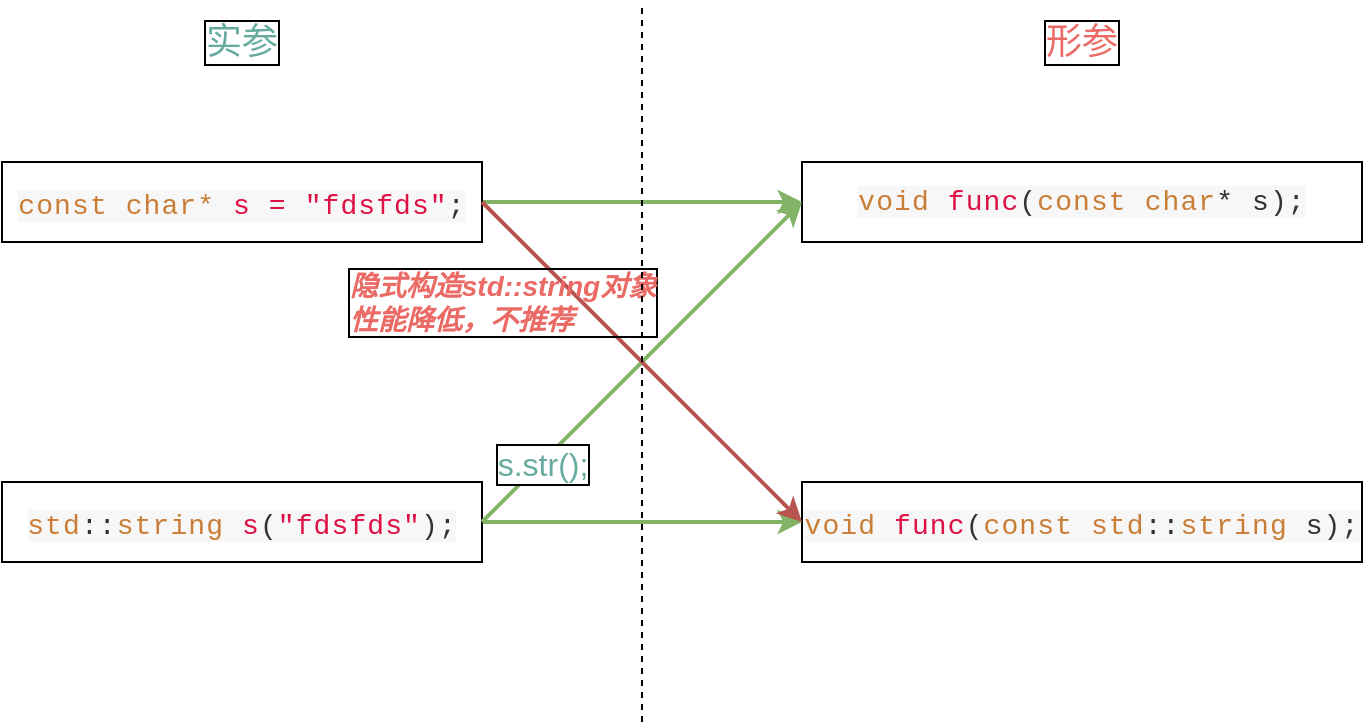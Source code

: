 <mxfile version="17.4.4" type="github">
  <diagram id="l3jzZtHm_ynfCJKRMoYy" name="Page-1">
    <mxGraphModel dx="1422" dy="754" grid="1" gridSize="10" guides="1" tooltips="1" connect="1" arrows="1" fold="1" page="1" pageScale="1" pageWidth="827" pageHeight="1169" math="0" shadow="0">
      <root>
        <mxCell id="0" />
        <mxCell id="1" parent="0" />
        <mxCell id="SaC81yeUVhlWyohO7RTg-1" value="&lt;span class=&quot;code-snippet__function&quot; style=&quot;margin: 0px ; padding: 0px ; outline: 0px ; max-width: 1000% ; color: rgb(51 , 51 , 51) ; font-family: &amp;#34;consolas&amp;#34; , &amp;#34;liberation mono&amp;#34; , &amp;#34;menlo&amp;#34; , &amp;#34;courier&amp;#34; , monospace ; font-size: 14px ; letter-spacing: 0.544px ; text-align: left ; background-color: rgba(0 , 0 , 0 , 0.03) ; visibility: visible ; box-sizing: border-box ; overflow-wrap: break-word&quot;&gt;&lt;span class=&quot;code-snippet__keyword&quot; style=&quot;margin: 0px ; padding: 0px ; outline: 0px ; max-width: 1000% ; box-sizing: border-box ; overflow-wrap: break-word ; color: rgb(202 , 125 , 55) ; visibility: visible&quot;&gt;void&lt;/span&gt; &lt;span class=&quot;code-snippet__title&quot; style=&quot;margin: 0px ; padding: 0px ; outline: 0px ; max-width: 1000% ; box-sizing: border-box ; overflow-wrap: break-word ; color: rgb(221 , 17 , 68) ; visibility: visible&quot;&gt;func&lt;/span&gt;&lt;span class=&quot;code-snippet__params&quot; style=&quot;margin: 0px ; padding: 0px ; outline: 0px ; max-width: 1000% ; box-sizing: border-box ; overflow-wrap: break-word ; visibility: visible&quot;&gt;(&lt;span class=&quot;code-snippet__keyword&quot; style=&quot;margin: 0px ; padding: 0px ; outline: 0px ; max-width: 1000% ; box-sizing: border-box ; overflow-wrap: break-word ; color: rgb(202 , 125 , 55) ; visibility: visible&quot;&gt;const&lt;/span&gt; &lt;span class=&quot;code-snippet__keyword&quot; style=&quot;margin: 0px ; padding: 0px ; outline: 0px ; max-width: 1000% ; box-sizing: border-box ; overflow-wrap: break-word ; color: rgb(202 , 125 , 55) ; visibility: visible&quot;&gt;char&lt;/span&gt;* s)&lt;/span&gt;&lt;/span&gt;&lt;span style=&quot;color: rgb(51 , 51 , 51) ; font-family: &amp;#34;consolas&amp;#34; , &amp;#34;liberation mono&amp;#34; , &amp;#34;menlo&amp;#34; , &amp;#34;courier&amp;#34; , monospace ; font-size: 14px ; letter-spacing: 0.544px ; text-align: left ; background-color: rgba(0 , 0 , 0 , 0.03)&quot;&gt;;&lt;/span&gt;" style="rounded=0;whiteSpace=wrap;html=1;" vertex="1" parent="1">
          <mxGeometry x="480" y="160" width="280" height="40" as="geometry" />
        </mxCell>
        <mxCell id="SaC81yeUVhlWyohO7RTg-2" value="&lt;span class=&quot;code-snippet__function&quot; style=&quot;margin: 0px ; padding: 0px ; outline: 0px ; max-width: 1000% ; color: rgb(51 , 51 , 51) ; font-family: &amp;#34;consolas&amp;#34; , &amp;#34;liberation mono&amp;#34; , &amp;#34;menlo&amp;#34; , &amp;#34;courier&amp;#34; , monospace ; font-size: 14px ; letter-spacing: 0.544px ; text-align: left ; background-color: rgba(0 , 0 , 0 , 0.03) ; visibility: visible ; box-sizing: border-box ; overflow-wrap: break-word&quot;&gt;&lt;span class=&quot;code-snippet__keyword&quot; style=&quot;margin: 0px ; padding: 0px ; outline: 0px ; max-width: 1000% ; box-sizing: border-box ; overflow-wrap: break-word ; color: rgb(202 , 125 , 55) ; visibility: visible&quot;&gt;void&lt;/span&gt; &lt;span class=&quot;code-snippet__title&quot; style=&quot;margin: 0px ; padding: 0px ; outline: 0px ; max-width: 1000% ; box-sizing: border-box ; overflow-wrap: break-word ; color: rgb(221 , 17 , 68) ; visibility: visible&quot;&gt;func&lt;/span&gt;&lt;span class=&quot;code-snippet__params&quot; style=&quot;margin: 0px ; padding: 0px ; outline: 0px ; max-width: 1000% ; box-sizing: border-box ; overflow-wrap: break-word ; visibility: visible&quot;&gt;(&lt;span class=&quot;code-snippet__keyword&quot; style=&quot;margin: 0px ; padding: 0px ; outline: 0px ; max-width: 1000% ; box-sizing: border-box ; overflow-wrap: break-word ; color: rgb(202 , 125 , 55) ; visibility: visible&quot;&gt;const&lt;/span&gt; &lt;span class=&quot;code-snippet__built_in&quot; style=&quot;margin: 0px ; padding: 0px ; outline: 0px ; max-width: 1000% ; box-sizing: border-box ; overflow-wrap: break-word ; color: rgb(202 , 125 , 55) ; visibility: visible&quot;&gt;std&lt;/span&gt;::&lt;span class=&quot;code-snippet__built_in&quot; style=&quot;margin: 0px ; padding: 0px ; outline: 0px ; max-width: 1000% ; box-sizing: border-box ; overflow-wrap: break-word ; color: rgb(202 , 125 , 55) ; visibility: visible&quot;&gt;string&lt;/span&gt;&amp;nbsp;s)&lt;/span&gt;&lt;/span&gt;&lt;span style=&quot;color: rgb(51 , 51 , 51) ; font-family: &amp;#34;consolas&amp;#34; , &amp;#34;liberation mono&amp;#34; , &amp;#34;menlo&amp;#34; , &amp;#34;courier&amp;#34; , monospace ; font-size: 14px ; letter-spacing: 0.544px ; text-align: left ; background-color: rgba(0 , 0 , 0 , 0.03)&quot;&gt;;&lt;/span&gt;" style="rounded=0;whiteSpace=wrap;html=1;fontSize=16;" vertex="1" parent="1">
          <mxGeometry x="480" y="320" width="280" height="40" as="geometry" />
        </mxCell>
        <mxCell id="SaC81yeUVhlWyohO7RTg-9" style="edgeStyle=orthogonalEdgeStyle;rounded=0;orthogonalLoop=1;jettySize=auto;html=1;fontSize=16;fontColor=#EA6B66;fillColor=#d5e8d4;strokeColor=#82b366;strokeWidth=2;" edge="1" parent="1" source="SaC81yeUVhlWyohO7RTg-3">
          <mxGeometry relative="1" as="geometry">
            <mxPoint x="480" y="180" as="targetPoint" />
          </mxGeometry>
        </mxCell>
        <mxCell id="SaC81yeUVhlWyohO7RTg-3" value="&lt;span class=&quot;code-snippet__function&quot; style=&quot;margin: 0px ; padding: 0px ; outline: 0px ; max-width: 1000% ; font-family: &amp;#34;consolas&amp;#34; , &amp;#34;liberation mono&amp;#34; , &amp;#34;menlo&amp;#34; , &amp;#34;courier&amp;#34; , monospace ; font-size: 14px ; letter-spacing: 0.544px ; text-align: left ; background-color: rgba(0 , 0 , 0 , 0.03) ; visibility: visible ; box-sizing: border-box ; overflow-wrap: break-word&quot;&gt;&lt;font color=&quot;#ca7d37&quot;&gt;const char*&amp;nbsp;&lt;/font&gt;&lt;/span&gt;&lt;span class=&quot;code-snippet__function&quot; style=&quot;margin: 0px ; padding: 0px ; outline: 0px ; max-width: 1000% ; color: rgb(51 , 51 , 51) ; font-family: &amp;#34;consolas&amp;#34; , &amp;#34;liberation mono&amp;#34; , &amp;#34;menlo&amp;#34; , &amp;#34;courier&amp;#34; , monospace ; font-size: 14px ; letter-spacing: 0.544px ; text-align: left ; background-color: rgba(0 , 0 , 0 , 0.03) ; visibility: visible ; box-sizing: border-box ; overflow-wrap: break-word&quot;&gt;&lt;span class=&quot;code-snippet__title&quot; style=&quot;margin: 0px ; padding: 0px ; outline: 0px ; max-width: 1000% ; box-sizing: border-box ; overflow-wrap: break-word ; color: rgb(221 , 17 , 68) ; visibility: visible&quot;&gt;s =&amp;nbsp;&lt;/span&gt;&lt;span class=&quot;code-snippet__params&quot; style=&quot;margin: 0px ; padding: 0px ; outline: 0px ; max-width: 1000% ; box-sizing: border-box ; overflow-wrap: break-word ; visibility: visible&quot;&gt;&lt;span class=&quot;code-snippet__string&quot; style=&quot;margin: 0px ; padding: 0px ; outline: 0px ; max-width: 1000% ; box-sizing: border-box ; overflow-wrap: break-word ; color: rgb(221 , 17 , 68) ; visibility: visible&quot;&gt;&quot;fdsfds&quot;&lt;/span&gt;&lt;/span&gt;&lt;/span&gt;&lt;span style=&quot;color: rgb(51 , 51 , 51) ; font-family: &amp;#34;consolas&amp;#34; , &amp;#34;liberation mono&amp;#34; , &amp;#34;menlo&amp;#34; , &amp;#34;courier&amp;#34; , monospace ; font-size: 14px ; letter-spacing: 0.544px ; text-align: left ; background-color: rgba(0 , 0 , 0 , 0.03)&quot;&gt;;&lt;/span&gt;" style="rounded=0;whiteSpace=wrap;html=1;fontSize=16;" vertex="1" parent="1">
          <mxGeometry x="80" y="160" width="240" height="40" as="geometry" />
        </mxCell>
        <mxCell id="SaC81yeUVhlWyohO7RTg-8" style="edgeStyle=orthogonalEdgeStyle;rounded=0;orthogonalLoop=1;jettySize=auto;html=1;fontSize=16;fontColor=#EA6B66;fillColor=#d5e8d4;strokeColor=#82b366;strokeWidth=2;" edge="1" parent="1" source="SaC81yeUVhlWyohO7RTg-4">
          <mxGeometry relative="1" as="geometry">
            <mxPoint x="480" y="340" as="targetPoint" />
          </mxGeometry>
        </mxCell>
        <mxCell id="SaC81yeUVhlWyohO7RTg-4" value="&lt;span class=&quot;code-snippet__built_in&quot; style=&quot;margin: 0px ; padding: 0px ; outline: 0px ; max-width: 1000% ; color: rgb(202 , 125 , 55) ; font-family: &amp;#34;consolas&amp;#34; , &amp;#34;liberation mono&amp;#34; , &amp;#34;menlo&amp;#34; , &amp;#34;courier&amp;#34; , monospace ; font-size: 14px ; letter-spacing: 0.544px ; text-align: left ; background-color: rgba(0 , 0 , 0 , 0.03) ; visibility: visible ; box-sizing: border-box ; overflow-wrap: break-word&quot;&gt;std&lt;/span&gt;&lt;span style=&quot;color: rgb(51 , 51 , 51) ; font-family: &amp;#34;consolas&amp;#34; , &amp;#34;liberation mono&amp;#34; , &amp;#34;menlo&amp;#34; , &amp;#34;courier&amp;#34; , monospace ; font-size: 14px ; letter-spacing: 0.544px ; text-align: left ; background-color: rgba(0 , 0 , 0 , 0.03)&quot;&gt;::&lt;/span&gt;&lt;span class=&quot;code-snippet__function&quot; style=&quot;margin: 0px ; padding: 0px ; outline: 0px ; max-width: 1000% ; color: rgb(51 , 51 , 51) ; font-family: &amp;#34;consolas&amp;#34; , &amp;#34;liberation mono&amp;#34; , &amp;#34;menlo&amp;#34; , &amp;#34;courier&amp;#34; , monospace ; font-size: 14px ; letter-spacing: 0.544px ; text-align: left ; background-color: rgba(0 , 0 , 0 , 0.03) ; visibility: visible ; box-sizing: border-box ; overflow-wrap: break-word&quot;&gt;&lt;span class=&quot;code-snippet__built_in&quot; style=&quot;margin: 0px ; padding: 0px ; outline: 0px ; max-width: 1000% ; box-sizing: border-box ; overflow-wrap: break-word ; color: rgb(202 , 125 , 55) ; visibility: visible&quot;&gt;string&lt;/span&gt; &lt;span class=&quot;code-snippet__title&quot; style=&quot;margin: 0px ; padding: 0px ; outline: 0px ; max-width: 1000% ; box-sizing: border-box ; overflow-wrap: break-word ; color: rgb(221 , 17 , 68) ; visibility: visible&quot;&gt;s&lt;/span&gt;&lt;span class=&quot;code-snippet__params&quot; style=&quot;margin: 0px ; padding: 0px ; outline: 0px ; max-width: 1000% ; box-sizing: border-box ; overflow-wrap: break-word ; visibility: visible&quot;&gt;(&lt;span class=&quot;code-snippet__string&quot; style=&quot;margin: 0px ; padding: 0px ; outline: 0px ; max-width: 1000% ; box-sizing: border-box ; overflow-wrap: break-word ; color: rgb(221 , 17 , 68) ; visibility: visible&quot;&gt;&quot;fdsfds&quot;&lt;/span&gt;)&lt;/span&gt;&lt;/span&gt;&lt;span style=&quot;color: rgb(51 , 51 , 51) ; font-family: &amp;#34;consolas&amp;#34; , &amp;#34;liberation mono&amp;#34; , &amp;#34;menlo&amp;#34; , &amp;#34;courier&amp;#34; , monospace ; font-size: 14px ; letter-spacing: 0.544px ; text-align: left ; background-color: rgba(0 , 0 , 0 , 0.03)&quot;&gt;;&lt;/span&gt;" style="rounded=0;whiteSpace=wrap;html=1;fontSize=16;" vertex="1" parent="1">
          <mxGeometry x="80" y="320" width="240" height="40" as="geometry" />
        </mxCell>
        <mxCell id="SaC81yeUVhlWyohO7RTg-5" value="" style="endArrow=classic;html=1;rounded=0;fontSize=16;exitX=1;exitY=0.5;exitDx=0;exitDy=0;entryX=0;entryY=0.5;entryDx=0;entryDy=0;fillColor=#d5e8d4;strokeColor=#82b366;strokeWidth=2;" edge="1" parent="1" source="SaC81yeUVhlWyohO7RTg-4" target="SaC81yeUVhlWyohO7RTg-1">
          <mxGeometry width="50" height="50" relative="1" as="geometry">
            <mxPoint x="340" y="330" as="sourcePoint" />
            <mxPoint x="390" y="280" as="targetPoint" />
          </mxGeometry>
        </mxCell>
        <mxCell id="SaC81yeUVhlWyohO7RTg-6" value="&lt;font color=&quot;#67ab9f&quot;&gt;s.str();&lt;/font&gt;" style="edgeLabel;html=1;align=center;verticalAlign=middle;resizable=0;points=[];fontSize=16;labelBorderColor=default;" vertex="1" connectable="0" parent="SaC81yeUVhlWyohO7RTg-5">
          <mxGeometry x="-0.394" y="1" relative="1" as="geometry">
            <mxPoint x="-18" y="20" as="offset" />
          </mxGeometry>
        </mxCell>
        <mxCell id="SaC81yeUVhlWyohO7RTg-7" value="" style="endArrow=classic;html=1;rounded=0;fontSize=16;fontColor=#EA6B66;exitX=1;exitY=0.5;exitDx=0;exitDy=0;entryX=0;entryY=0.5;entryDx=0;entryDy=0;fillColor=#f8cecc;strokeColor=#b85450;strokeWidth=2;" edge="1" parent="1" source="SaC81yeUVhlWyohO7RTg-3" target="SaC81yeUVhlWyohO7RTg-2">
          <mxGeometry width="50" height="50" relative="1" as="geometry">
            <mxPoint x="240" y="490" as="sourcePoint" />
            <mxPoint x="290" y="440" as="targetPoint" />
          </mxGeometry>
        </mxCell>
        <mxCell id="SaC81yeUVhlWyohO7RTg-10" value="&lt;div style=&quot;text-align: left ; font-size: 14px&quot;&gt;&lt;font style=&quot;font-size: 14px&quot;&gt;&lt;b&gt;&lt;i&gt;隐&lt;font style=&quot;font-size: 14px&quot;&gt;式构造std::string对象&lt;/font&gt;&lt;/i&gt;&lt;/b&gt;&lt;/font&gt;&lt;/div&gt;&lt;font style=&quot;font-size: 14px&quot;&gt;&lt;div style=&quot;text-align: left&quot;&gt;&lt;b&gt;&lt;i&gt;性能降低，不推荐&lt;/i&gt;&lt;/b&gt;&lt;/div&gt;&lt;/font&gt;" style="edgeLabel;html=1;align=center;verticalAlign=middle;resizable=0;points=[];fontSize=15;fontColor=#EA6B66;labelBackgroundColor=none;labelBorderColor=default;" vertex="1" connectable="0" parent="SaC81yeUVhlWyohO7RTg-7">
          <mxGeometry x="-0.544" y="-1" relative="1" as="geometry">
            <mxPoint x="-26" y="13" as="offset" />
          </mxGeometry>
        </mxCell>
        <mxCell id="SaC81yeUVhlWyohO7RTg-11" value="" style="endArrow=none;dashed=1;html=1;strokeWidth=1;rounded=0;fontSize=14;fontColor=#67AB9F;" edge="1" parent="1">
          <mxGeometry width="50" height="50" relative="1" as="geometry">
            <mxPoint x="400" y="440" as="sourcePoint" />
            <mxPoint x="400" y="80" as="targetPoint" />
          </mxGeometry>
        </mxCell>
        <mxCell id="SaC81yeUVhlWyohO7RTg-12" value="&lt;font style=&quot;font-size: 18px&quot;&gt;实参&lt;/font&gt;" style="text;html=1;strokeColor=none;fillColor=none;align=center;verticalAlign=middle;whiteSpace=wrap;rounded=0;labelBackgroundColor=none;labelBorderColor=default;fontSize=14;fontColor=#67AB9F;" vertex="1" parent="1">
          <mxGeometry x="160" y="80" width="80" height="40" as="geometry" />
        </mxCell>
        <mxCell id="SaC81yeUVhlWyohO7RTg-14" value="&lt;font style=&quot;font-size: 18px&quot; color=&quot;#ea6b66&quot;&gt;形参&lt;/font&gt;" style="text;html=1;strokeColor=none;fillColor=none;align=center;verticalAlign=middle;whiteSpace=wrap;rounded=0;labelBackgroundColor=none;labelBorderColor=default;fontSize=14;fontColor=#67AB9F;" vertex="1" parent="1">
          <mxGeometry x="580" y="80" width="80" height="40" as="geometry" />
        </mxCell>
      </root>
    </mxGraphModel>
  </diagram>
</mxfile>
